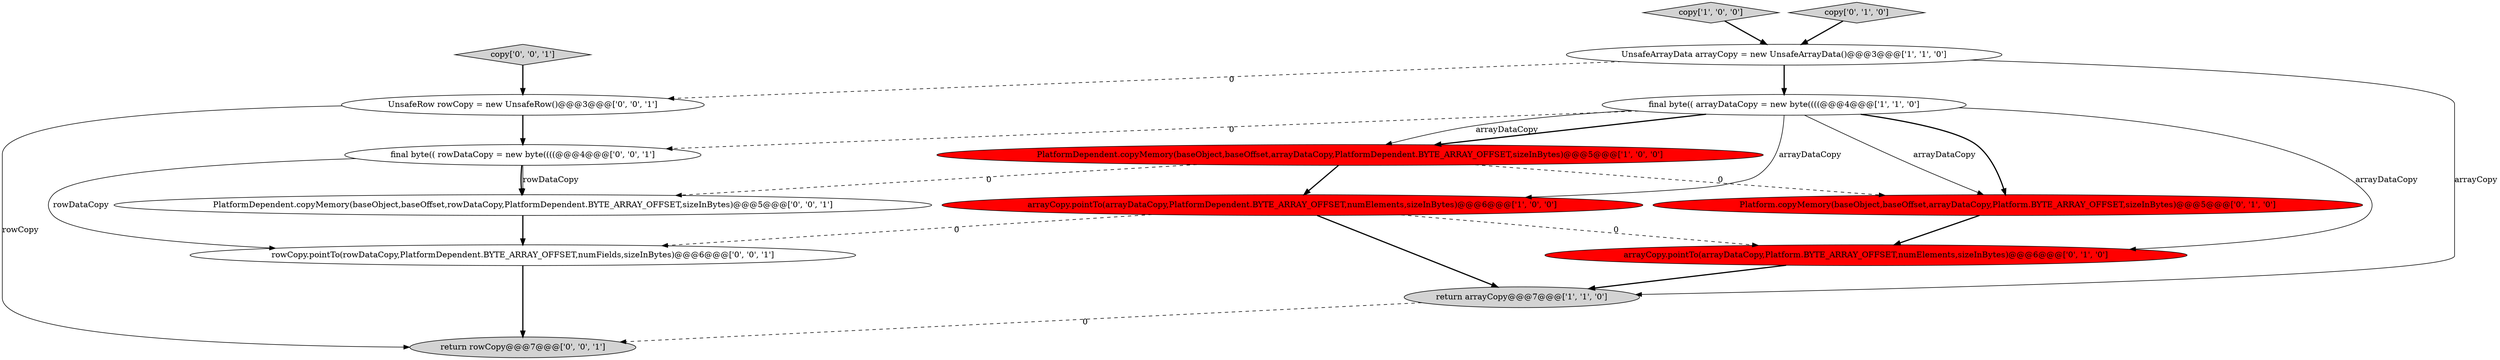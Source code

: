 digraph {
3 [style = filled, label = "arrayCopy.pointTo(arrayDataCopy,PlatformDependent.BYTE_ARRAY_OFFSET,numElements,sizeInBytes)@@@6@@@['1', '0', '0']", fillcolor = red, shape = ellipse image = "AAA1AAABBB1BBB"];
0 [style = filled, label = "UnsafeArrayData arrayCopy = new UnsafeArrayData()@@@3@@@['1', '1', '0']", fillcolor = white, shape = ellipse image = "AAA0AAABBB1BBB"];
8 [style = filled, label = "arrayCopy.pointTo(arrayDataCopy,Platform.BYTE_ARRAY_OFFSET,numElements,sizeInBytes)@@@6@@@['0', '1', '0']", fillcolor = red, shape = ellipse image = "AAA1AAABBB2BBB"];
9 [style = filled, label = "final byte(( rowDataCopy = new byte((((@@@4@@@['0', '0', '1']", fillcolor = white, shape = ellipse image = "AAA0AAABBB3BBB"];
10 [style = filled, label = "copy['0', '0', '1']", fillcolor = lightgray, shape = diamond image = "AAA0AAABBB3BBB"];
11 [style = filled, label = "return rowCopy@@@7@@@['0', '0', '1']", fillcolor = lightgray, shape = ellipse image = "AAA0AAABBB3BBB"];
14 [style = filled, label = "rowCopy.pointTo(rowDataCopy,PlatformDependent.BYTE_ARRAY_OFFSET,numFields,sizeInBytes)@@@6@@@['0', '0', '1']", fillcolor = white, shape = ellipse image = "AAA0AAABBB3BBB"];
1 [style = filled, label = "copy['1', '0', '0']", fillcolor = lightgray, shape = diamond image = "AAA0AAABBB1BBB"];
4 [style = filled, label = "return arrayCopy@@@7@@@['1', '1', '0']", fillcolor = lightgray, shape = ellipse image = "AAA0AAABBB1BBB"];
6 [style = filled, label = "Platform.copyMemory(baseObject,baseOffset,arrayDataCopy,Platform.BYTE_ARRAY_OFFSET,sizeInBytes)@@@5@@@['0', '1', '0']", fillcolor = red, shape = ellipse image = "AAA1AAABBB2BBB"];
5 [style = filled, label = "final byte(( arrayDataCopy = new byte((((@@@4@@@['1', '1', '0']", fillcolor = white, shape = ellipse image = "AAA0AAABBB1BBB"];
2 [style = filled, label = "PlatformDependent.copyMemory(baseObject,baseOffset,arrayDataCopy,PlatformDependent.BYTE_ARRAY_OFFSET,sizeInBytes)@@@5@@@['1', '0', '0']", fillcolor = red, shape = ellipse image = "AAA1AAABBB1BBB"];
7 [style = filled, label = "copy['0', '1', '0']", fillcolor = lightgray, shape = diamond image = "AAA0AAABBB2BBB"];
13 [style = filled, label = "PlatformDependent.copyMemory(baseObject,baseOffset,rowDataCopy,PlatformDependent.BYTE_ARRAY_OFFSET,sizeInBytes)@@@5@@@['0', '0', '1']", fillcolor = white, shape = ellipse image = "AAA0AAABBB3BBB"];
12 [style = filled, label = "UnsafeRow rowCopy = new UnsafeRow()@@@3@@@['0', '0', '1']", fillcolor = white, shape = ellipse image = "AAA0AAABBB3BBB"];
12->11 [style = solid, label="rowCopy"];
5->6 [style = solid, label="arrayDataCopy"];
2->3 [style = bold, label=""];
5->9 [style = dashed, label="0"];
7->0 [style = bold, label=""];
1->0 [style = bold, label=""];
0->12 [style = dashed, label="0"];
9->13 [style = solid, label="rowDataCopy"];
12->9 [style = bold, label=""];
3->4 [style = bold, label=""];
5->2 [style = bold, label=""];
5->6 [style = bold, label=""];
10->12 [style = bold, label=""];
2->13 [style = dashed, label="0"];
9->14 [style = solid, label="rowDataCopy"];
6->8 [style = bold, label=""];
2->6 [style = dashed, label="0"];
3->8 [style = dashed, label="0"];
0->4 [style = solid, label="arrayCopy"];
8->4 [style = bold, label=""];
5->3 [style = solid, label="arrayDataCopy"];
5->2 [style = solid, label="arrayDataCopy"];
3->14 [style = dashed, label="0"];
4->11 [style = dashed, label="0"];
14->11 [style = bold, label=""];
13->14 [style = bold, label=""];
5->8 [style = solid, label="arrayDataCopy"];
0->5 [style = bold, label=""];
9->13 [style = bold, label=""];
}
